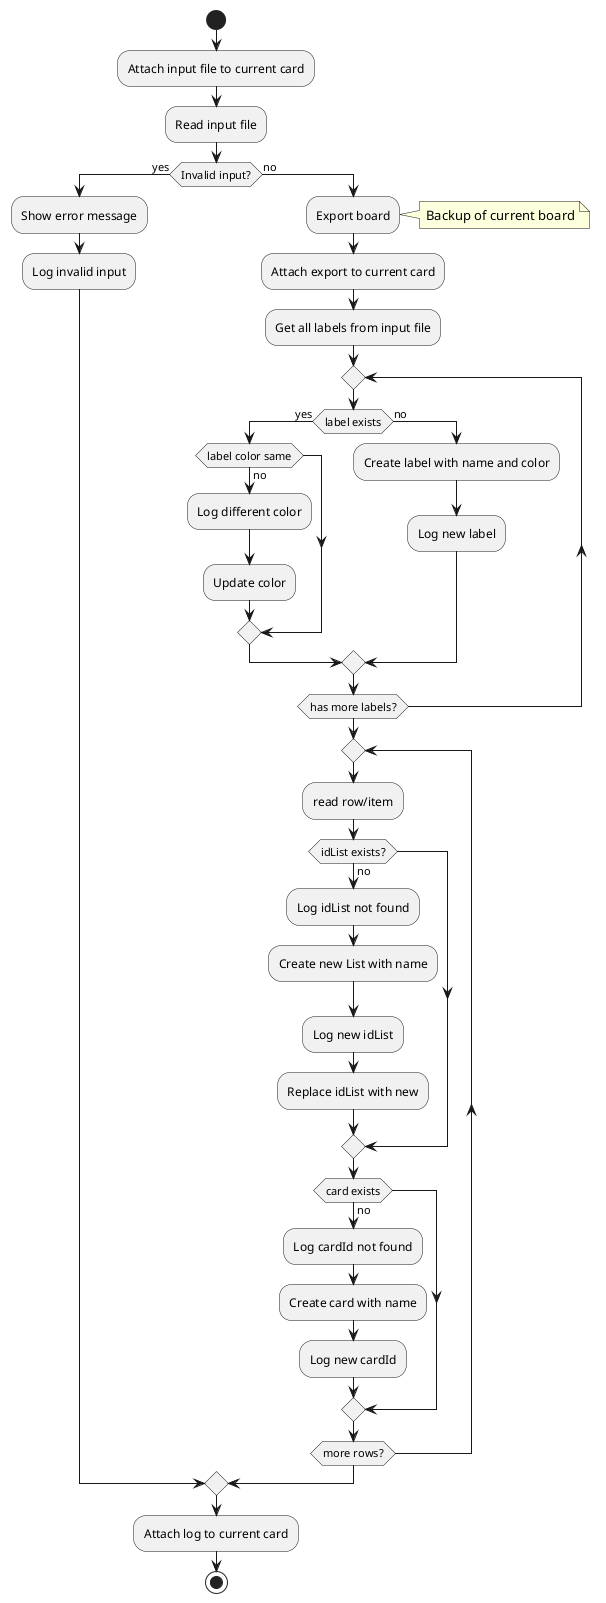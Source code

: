 @startuml

start

:Attach input file to current card;
:Read input file;

if (Invalid input?) then (yes)
    :Show error message;
    :Log invalid input;
else (no)

    :Export board;
    note right: Backup of current board
    :Attach export to current card;

    ' setup labels
    :Get all labels from input file;
    repeat

        if (label exists) then (yes)
            if (label color same) then (no)
                :Log different color;
                :Update color;
            endif
        else (no)
            :Create label with name and color;
            :Log new label;
        endif

    repeat while (has more labels?)

    ' import cards
    repeat
        :read row/item;
        if (idList exists?) then (no)
            :Log idList not found;
            :Create new List with name;
            :Log new idList;
            :Replace idList with new;
        endif

        if (card exists) then (no)
            :Log cardId not found;
            :Create card with name;
            :Log new cardId;
        endif

    repeat while (more rows?)



endif

:Attach log to current card;

stop

@enduml